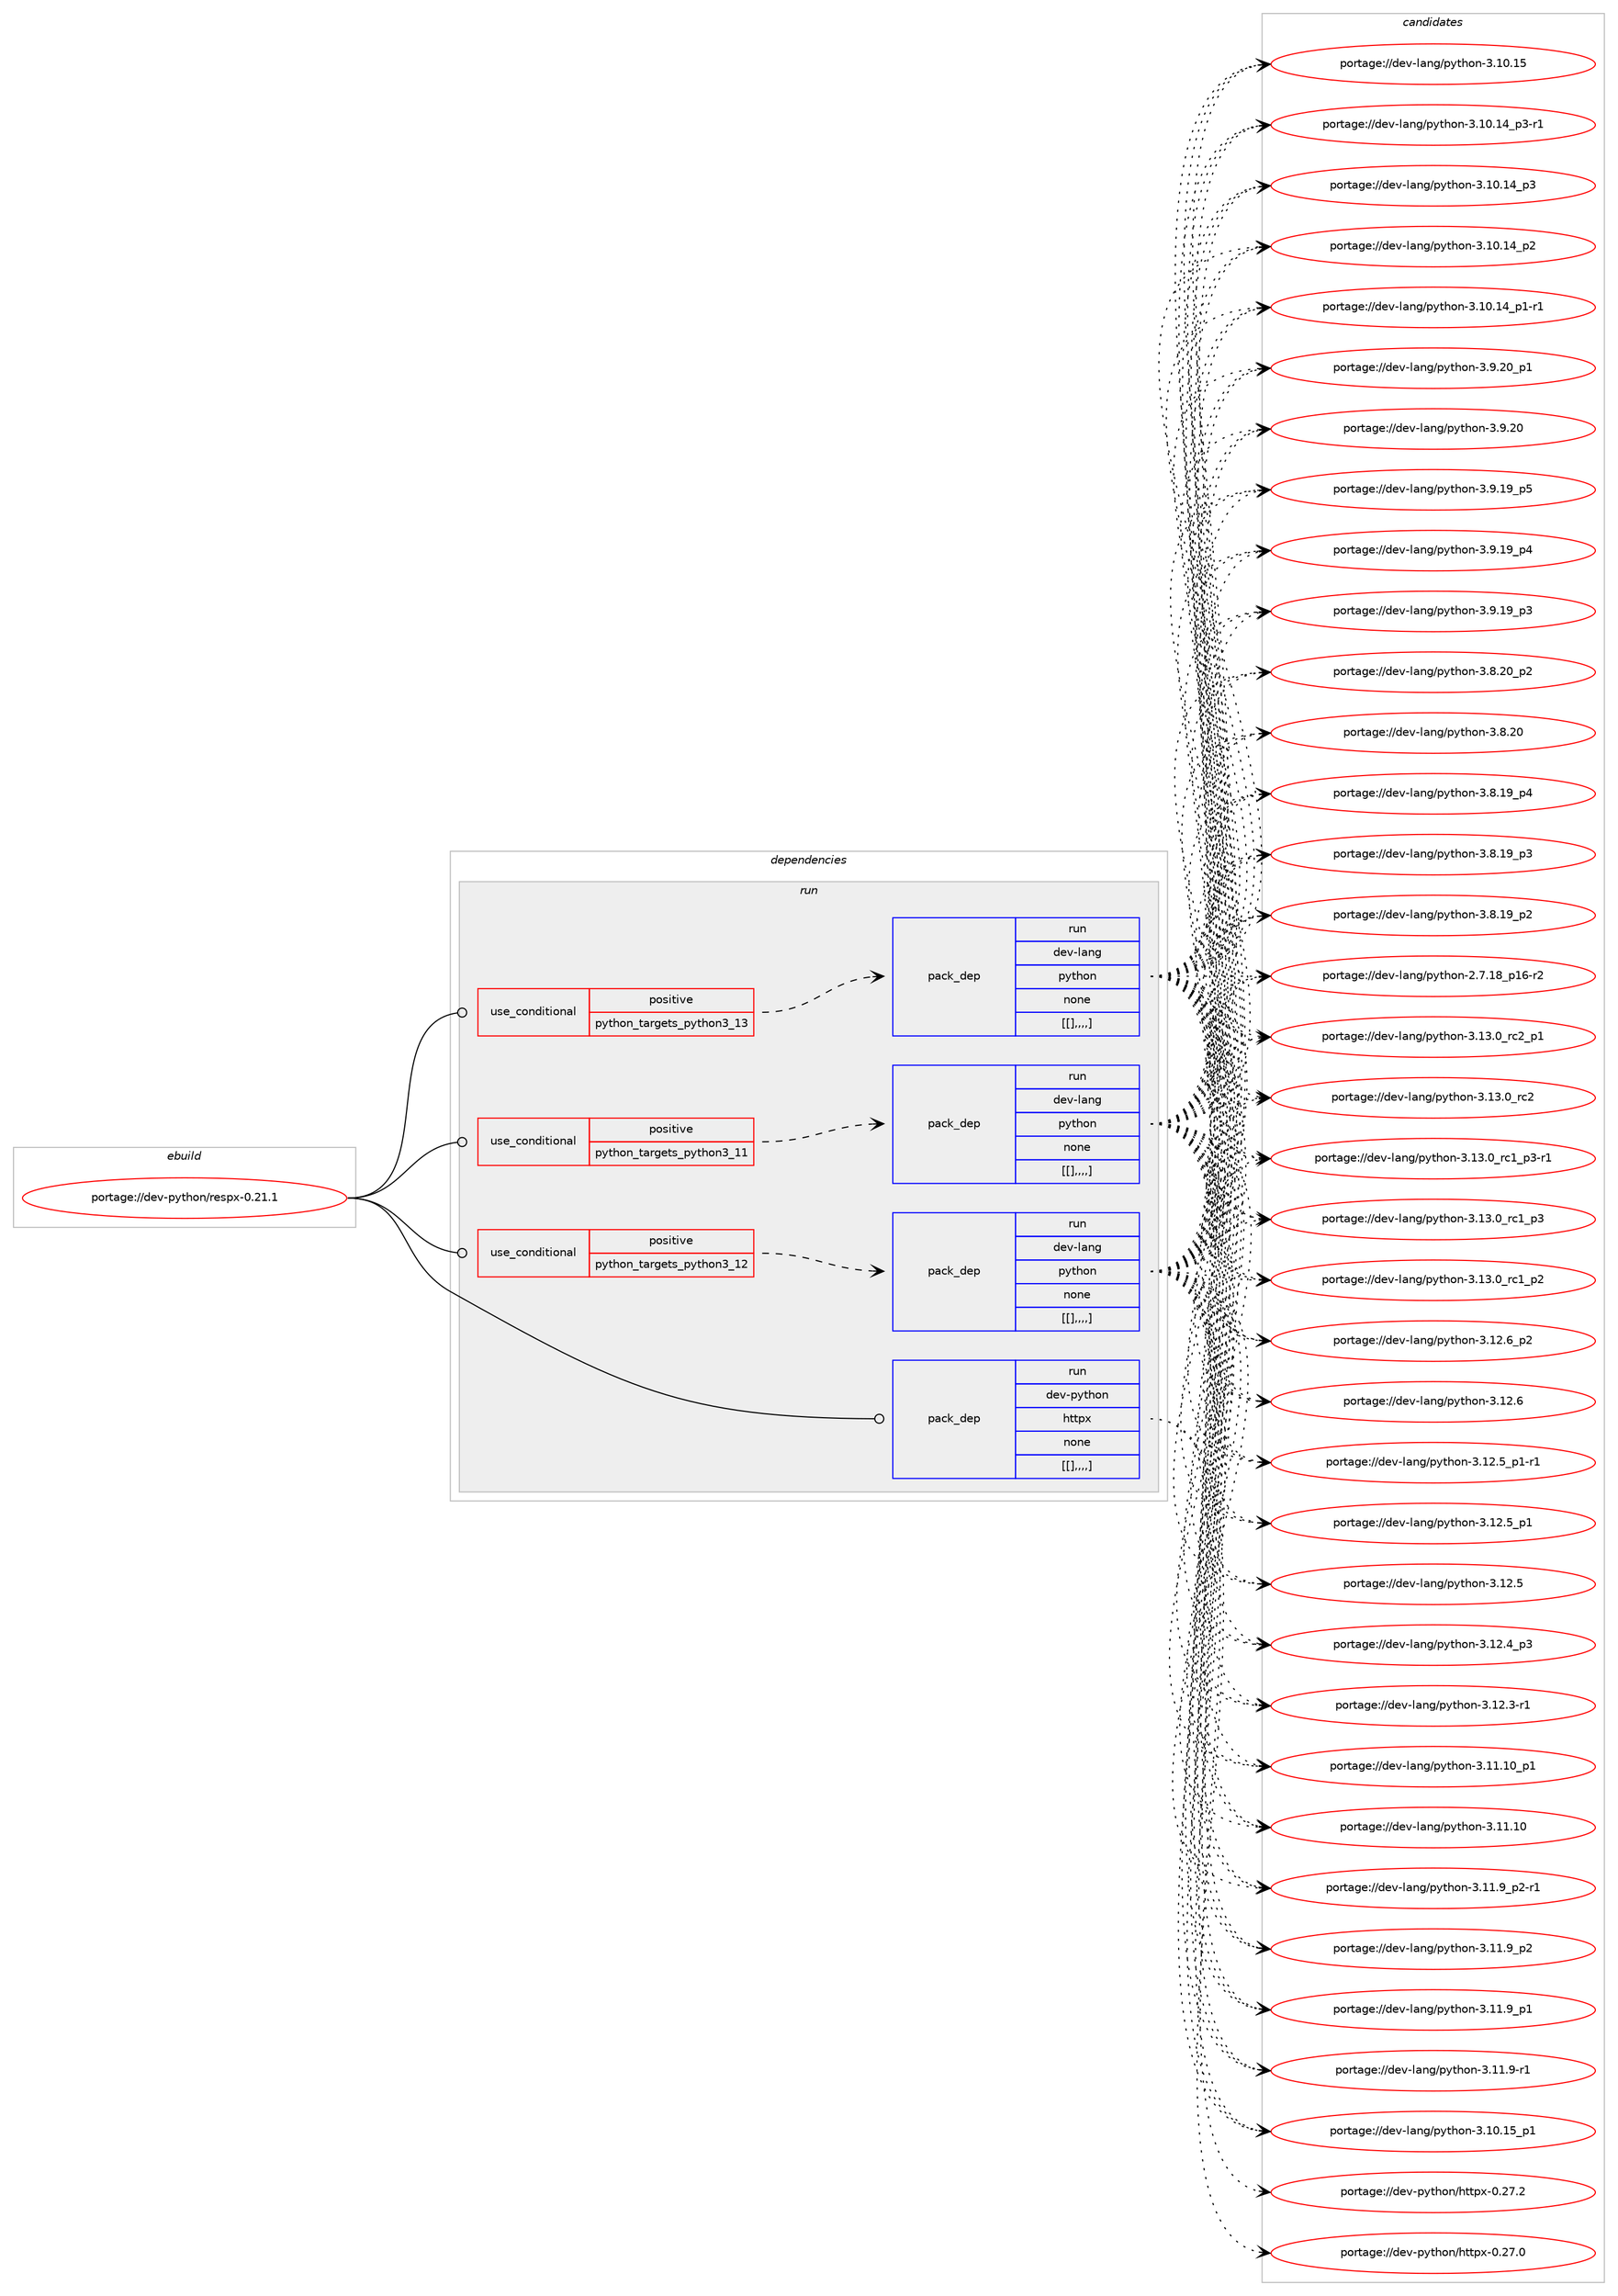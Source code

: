 digraph prolog {

# *************
# Graph options
# *************

newrank=true;
concentrate=true;
compound=true;
graph [rankdir=LR,fontname=Helvetica,fontsize=10,ranksep=1.5];#, ranksep=2.5, nodesep=0.2];
edge  [arrowhead=vee];
node  [fontname=Helvetica,fontsize=10];

# **********
# The ebuild
# **********

subgraph cluster_leftcol {
color=gray;
label=<<i>ebuild</i>>;
id [label="portage://dev-python/respx-0.21.1", color=red, width=4, href="../dev-python/respx-0.21.1.svg"];
}

# ****************
# The dependencies
# ****************

subgraph cluster_midcol {
color=gray;
label=<<i>dependencies</i>>;
subgraph cluster_compile {
fillcolor="#eeeeee";
style=filled;
label=<<i>compile</i>>;
}
subgraph cluster_compileandrun {
fillcolor="#eeeeee";
style=filled;
label=<<i>compile and run</i>>;
}
subgraph cluster_run {
fillcolor="#eeeeee";
style=filled;
label=<<i>run</i>>;
subgraph cond40747 {
dependency165271 [label=<<TABLE BORDER="0" CELLBORDER="1" CELLSPACING="0" CELLPADDING="4"><TR><TD ROWSPAN="3" CELLPADDING="10">use_conditional</TD></TR><TR><TD>positive</TD></TR><TR><TD>python_targets_python3_11</TD></TR></TABLE>>, shape=none, color=red];
subgraph pack123266 {
dependency165272 [label=<<TABLE BORDER="0" CELLBORDER="1" CELLSPACING="0" CELLPADDING="4" WIDTH="220"><TR><TD ROWSPAN="6" CELLPADDING="30">pack_dep</TD></TR><TR><TD WIDTH="110">run</TD></TR><TR><TD>dev-lang</TD></TR><TR><TD>python</TD></TR><TR><TD>none</TD></TR><TR><TD>[[],,,,]</TD></TR></TABLE>>, shape=none, color=blue];
}
dependency165271:e -> dependency165272:w [weight=20,style="dashed",arrowhead="vee"];
}
id:e -> dependency165271:w [weight=20,style="solid",arrowhead="odot"];
subgraph cond40748 {
dependency165273 [label=<<TABLE BORDER="0" CELLBORDER="1" CELLSPACING="0" CELLPADDING="4"><TR><TD ROWSPAN="3" CELLPADDING="10">use_conditional</TD></TR><TR><TD>positive</TD></TR><TR><TD>python_targets_python3_12</TD></TR></TABLE>>, shape=none, color=red];
subgraph pack123267 {
dependency165274 [label=<<TABLE BORDER="0" CELLBORDER="1" CELLSPACING="0" CELLPADDING="4" WIDTH="220"><TR><TD ROWSPAN="6" CELLPADDING="30">pack_dep</TD></TR><TR><TD WIDTH="110">run</TD></TR><TR><TD>dev-lang</TD></TR><TR><TD>python</TD></TR><TR><TD>none</TD></TR><TR><TD>[[],,,,]</TD></TR></TABLE>>, shape=none, color=blue];
}
dependency165273:e -> dependency165274:w [weight=20,style="dashed",arrowhead="vee"];
}
id:e -> dependency165273:w [weight=20,style="solid",arrowhead="odot"];
subgraph cond40749 {
dependency165275 [label=<<TABLE BORDER="0" CELLBORDER="1" CELLSPACING="0" CELLPADDING="4"><TR><TD ROWSPAN="3" CELLPADDING="10">use_conditional</TD></TR><TR><TD>positive</TD></TR><TR><TD>python_targets_python3_13</TD></TR></TABLE>>, shape=none, color=red];
subgraph pack123268 {
dependency165276 [label=<<TABLE BORDER="0" CELLBORDER="1" CELLSPACING="0" CELLPADDING="4" WIDTH="220"><TR><TD ROWSPAN="6" CELLPADDING="30">pack_dep</TD></TR><TR><TD WIDTH="110">run</TD></TR><TR><TD>dev-lang</TD></TR><TR><TD>python</TD></TR><TR><TD>none</TD></TR><TR><TD>[[],,,,]</TD></TR></TABLE>>, shape=none, color=blue];
}
dependency165275:e -> dependency165276:w [weight=20,style="dashed",arrowhead="vee"];
}
id:e -> dependency165275:w [weight=20,style="solid",arrowhead="odot"];
subgraph pack123269 {
dependency165277 [label=<<TABLE BORDER="0" CELLBORDER="1" CELLSPACING="0" CELLPADDING="4" WIDTH="220"><TR><TD ROWSPAN="6" CELLPADDING="30">pack_dep</TD></TR><TR><TD WIDTH="110">run</TD></TR><TR><TD>dev-python</TD></TR><TR><TD>httpx</TD></TR><TR><TD>none</TD></TR><TR><TD>[[],,,,]</TD></TR></TABLE>>, shape=none, color=blue];
}
id:e -> dependency165277:w [weight=20,style="solid",arrowhead="odot"];
}
}

# **************
# The candidates
# **************

subgraph cluster_choices {
rank=same;
color=gray;
label=<<i>candidates</i>>;

subgraph choice123266 {
color=black;
nodesep=1;
choice100101118451089711010347112121116104111110455146495146489511499509511249 [label="portage://dev-lang/python-3.13.0_rc2_p1", color=red, width=4,href="../dev-lang/python-3.13.0_rc2_p1.svg"];
choice10010111845108971101034711212111610411111045514649514648951149950 [label="portage://dev-lang/python-3.13.0_rc2", color=red, width=4,href="../dev-lang/python-3.13.0_rc2.svg"];
choice1001011184510897110103471121211161041111104551464951464895114994995112514511449 [label="portage://dev-lang/python-3.13.0_rc1_p3-r1", color=red, width=4,href="../dev-lang/python-3.13.0_rc1_p3-r1.svg"];
choice100101118451089711010347112121116104111110455146495146489511499499511251 [label="portage://dev-lang/python-3.13.0_rc1_p3", color=red, width=4,href="../dev-lang/python-3.13.0_rc1_p3.svg"];
choice100101118451089711010347112121116104111110455146495146489511499499511250 [label="portage://dev-lang/python-3.13.0_rc1_p2", color=red, width=4,href="../dev-lang/python-3.13.0_rc1_p2.svg"];
choice100101118451089711010347112121116104111110455146495046549511250 [label="portage://dev-lang/python-3.12.6_p2", color=red, width=4,href="../dev-lang/python-3.12.6_p2.svg"];
choice10010111845108971101034711212111610411111045514649504654 [label="portage://dev-lang/python-3.12.6", color=red, width=4,href="../dev-lang/python-3.12.6.svg"];
choice1001011184510897110103471121211161041111104551464950465395112494511449 [label="portage://dev-lang/python-3.12.5_p1-r1", color=red, width=4,href="../dev-lang/python-3.12.5_p1-r1.svg"];
choice100101118451089711010347112121116104111110455146495046539511249 [label="portage://dev-lang/python-3.12.5_p1", color=red, width=4,href="../dev-lang/python-3.12.5_p1.svg"];
choice10010111845108971101034711212111610411111045514649504653 [label="portage://dev-lang/python-3.12.5", color=red, width=4,href="../dev-lang/python-3.12.5.svg"];
choice100101118451089711010347112121116104111110455146495046529511251 [label="portage://dev-lang/python-3.12.4_p3", color=red, width=4,href="../dev-lang/python-3.12.4_p3.svg"];
choice100101118451089711010347112121116104111110455146495046514511449 [label="portage://dev-lang/python-3.12.3-r1", color=red, width=4,href="../dev-lang/python-3.12.3-r1.svg"];
choice10010111845108971101034711212111610411111045514649494649489511249 [label="portage://dev-lang/python-3.11.10_p1", color=red, width=4,href="../dev-lang/python-3.11.10_p1.svg"];
choice1001011184510897110103471121211161041111104551464949464948 [label="portage://dev-lang/python-3.11.10", color=red, width=4,href="../dev-lang/python-3.11.10.svg"];
choice1001011184510897110103471121211161041111104551464949465795112504511449 [label="portage://dev-lang/python-3.11.9_p2-r1", color=red, width=4,href="../dev-lang/python-3.11.9_p2-r1.svg"];
choice100101118451089711010347112121116104111110455146494946579511250 [label="portage://dev-lang/python-3.11.9_p2", color=red, width=4,href="../dev-lang/python-3.11.9_p2.svg"];
choice100101118451089711010347112121116104111110455146494946579511249 [label="portage://dev-lang/python-3.11.9_p1", color=red, width=4,href="../dev-lang/python-3.11.9_p1.svg"];
choice100101118451089711010347112121116104111110455146494946574511449 [label="portage://dev-lang/python-3.11.9-r1", color=red, width=4,href="../dev-lang/python-3.11.9-r1.svg"];
choice10010111845108971101034711212111610411111045514649484649539511249 [label="portage://dev-lang/python-3.10.15_p1", color=red, width=4,href="../dev-lang/python-3.10.15_p1.svg"];
choice1001011184510897110103471121211161041111104551464948464953 [label="portage://dev-lang/python-3.10.15", color=red, width=4,href="../dev-lang/python-3.10.15.svg"];
choice100101118451089711010347112121116104111110455146494846495295112514511449 [label="portage://dev-lang/python-3.10.14_p3-r1", color=red, width=4,href="../dev-lang/python-3.10.14_p3-r1.svg"];
choice10010111845108971101034711212111610411111045514649484649529511251 [label="portage://dev-lang/python-3.10.14_p3", color=red, width=4,href="../dev-lang/python-3.10.14_p3.svg"];
choice10010111845108971101034711212111610411111045514649484649529511250 [label="portage://dev-lang/python-3.10.14_p2", color=red, width=4,href="../dev-lang/python-3.10.14_p2.svg"];
choice100101118451089711010347112121116104111110455146494846495295112494511449 [label="portage://dev-lang/python-3.10.14_p1-r1", color=red, width=4,href="../dev-lang/python-3.10.14_p1-r1.svg"];
choice100101118451089711010347112121116104111110455146574650489511249 [label="portage://dev-lang/python-3.9.20_p1", color=red, width=4,href="../dev-lang/python-3.9.20_p1.svg"];
choice10010111845108971101034711212111610411111045514657465048 [label="portage://dev-lang/python-3.9.20", color=red, width=4,href="../dev-lang/python-3.9.20.svg"];
choice100101118451089711010347112121116104111110455146574649579511253 [label="portage://dev-lang/python-3.9.19_p5", color=red, width=4,href="../dev-lang/python-3.9.19_p5.svg"];
choice100101118451089711010347112121116104111110455146574649579511252 [label="portage://dev-lang/python-3.9.19_p4", color=red, width=4,href="../dev-lang/python-3.9.19_p4.svg"];
choice100101118451089711010347112121116104111110455146574649579511251 [label="portage://dev-lang/python-3.9.19_p3", color=red, width=4,href="../dev-lang/python-3.9.19_p3.svg"];
choice100101118451089711010347112121116104111110455146564650489511250 [label="portage://dev-lang/python-3.8.20_p2", color=red, width=4,href="../dev-lang/python-3.8.20_p2.svg"];
choice10010111845108971101034711212111610411111045514656465048 [label="portage://dev-lang/python-3.8.20", color=red, width=4,href="../dev-lang/python-3.8.20.svg"];
choice100101118451089711010347112121116104111110455146564649579511252 [label="portage://dev-lang/python-3.8.19_p4", color=red, width=4,href="../dev-lang/python-3.8.19_p4.svg"];
choice100101118451089711010347112121116104111110455146564649579511251 [label="portage://dev-lang/python-3.8.19_p3", color=red, width=4,href="../dev-lang/python-3.8.19_p3.svg"];
choice100101118451089711010347112121116104111110455146564649579511250 [label="portage://dev-lang/python-3.8.19_p2", color=red, width=4,href="../dev-lang/python-3.8.19_p2.svg"];
choice100101118451089711010347112121116104111110455046554649569511249544511450 [label="portage://dev-lang/python-2.7.18_p16-r2", color=red, width=4,href="../dev-lang/python-2.7.18_p16-r2.svg"];
dependency165272:e -> choice100101118451089711010347112121116104111110455146495146489511499509511249:w [style=dotted,weight="100"];
dependency165272:e -> choice10010111845108971101034711212111610411111045514649514648951149950:w [style=dotted,weight="100"];
dependency165272:e -> choice1001011184510897110103471121211161041111104551464951464895114994995112514511449:w [style=dotted,weight="100"];
dependency165272:e -> choice100101118451089711010347112121116104111110455146495146489511499499511251:w [style=dotted,weight="100"];
dependency165272:e -> choice100101118451089711010347112121116104111110455146495146489511499499511250:w [style=dotted,weight="100"];
dependency165272:e -> choice100101118451089711010347112121116104111110455146495046549511250:w [style=dotted,weight="100"];
dependency165272:e -> choice10010111845108971101034711212111610411111045514649504654:w [style=dotted,weight="100"];
dependency165272:e -> choice1001011184510897110103471121211161041111104551464950465395112494511449:w [style=dotted,weight="100"];
dependency165272:e -> choice100101118451089711010347112121116104111110455146495046539511249:w [style=dotted,weight="100"];
dependency165272:e -> choice10010111845108971101034711212111610411111045514649504653:w [style=dotted,weight="100"];
dependency165272:e -> choice100101118451089711010347112121116104111110455146495046529511251:w [style=dotted,weight="100"];
dependency165272:e -> choice100101118451089711010347112121116104111110455146495046514511449:w [style=dotted,weight="100"];
dependency165272:e -> choice10010111845108971101034711212111610411111045514649494649489511249:w [style=dotted,weight="100"];
dependency165272:e -> choice1001011184510897110103471121211161041111104551464949464948:w [style=dotted,weight="100"];
dependency165272:e -> choice1001011184510897110103471121211161041111104551464949465795112504511449:w [style=dotted,weight="100"];
dependency165272:e -> choice100101118451089711010347112121116104111110455146494946579511250:w [style=dotted,weight="100"];
dependency165272:e -> choice100101118451089711010347112121116104111110455146494946579511249:w [style=dotted,weight="100"];
dependency165272:e -> choice100101118451089711010347112121116104111110455146494946574511449:w [style=dotted,weight="100"];
dependency165272:e -> choice10010111845108971101034711212111610411111045514649484649539511249:w [style=dotted,weight="100"];
dependency165272:e -> choice1001011184510897110103471121211161041111104551464948464953:w [style=dotted,weight="100"];
dependency165272:e -> choice100101118451089711010347112121116104111110455146494846495295112514511449:w [style=dotted,weight="100"];
dependency165272:e -> choice10010111845108971101034711212111610411111045514649484649529511251:w [style=dotted,weight="100"];
dependency165272:e -> choice10010111845108971101034711212111610411111045514649484649529511250:w [style=dotted,weight="100"];
dependency165272:e -> choice100101118451089711010347112121116104111110455146494846495295112494511449:w [style=dotted,weight="100"];
dependency165272:e -> choice100101118451089711010347112121116104111110455146574650489511249:w [style=dotted,weight="100"];
dependency165272:e -> choice10010111845108971101034711212111610411111045514657465048:w [style=dotted,weight="100"];
dependency165272:e -> choice100101118451089711010347112121116104111110455146574649579511253:w [style=dotted,weight="100"];
dependency165272:e -> choice100101118451089711010347112121116104111110455146574649579511252:w [style=dotted,weight="100"];
dependency165272:e -> choice100101118451089711010347112121116104111110455146574649579511251:w [style=dotted,weight="100"];
dependency165272:e -> choice100101118451089711010347112121116104111110455146564650489511250:w [style=dotted,weight="100"];
dependency165272:e -> choice10010111845108971101034711212111610411111045514656465048:w [style=dotted,weight="100"];
dependency165272:e -> choice100101118451089711010347112121116104111110455146564649579511252:w [style=dotted,weight="100"];
dependency165272:e -> choice100101118451089711010347112121116104111110455146564649579511251:w [style=dotted,weight="100"];
dependency165272:e -> choice100101118451089711010347112121116104111110455146564649579511250:w [style=dotted,weight="100"];
dependency165272:e -> choice100101118451089711010347112121116104111110455046554649569511249544511450:w [style=dotted,weight="100"];
}
subgraph choice123267 {
color=black;
nodesep=1;
choice100101118451089711010347112121116104111110455146495146489511499509511249 [label="portage://dev-lang/python-3.13.0_rc2_p1", color=red, width=4,href="../dev-lang/python-3.13.0_rc2_p1.svg"];
choice10010111845108971101034711212111610411111045514649514648951149950 [label="portage://dev-lang/python-3.13.0_rc2", color=red, width=4,href="../dev-lang/python-3.13.0_rc2.svg"];
choice1001011184510897110103471121211161041111104551464951464895114994995112514511449 [label="portage://dev-lang/python-3.13.0_rc1_p3-r1", color=red, width=4,href="../dev-lang/python-3.13.0_rc1_p3-r1.svg"];
choice100101118451089711010347112121116104111110455146495146489511499499511251 [label="portage://dev-lang/python-3.13.0_rc1_p3", color=red, width=4,href="../dev-lang/python-3.13.0_rc1_p3.svg"];
choice100101118451089711010347112121116104111110455146495146489511499499511250 [label="portage://dev-lang/python-3.13.0_rc1_p2", color=red, width=4,href="../dev-lang/python-3.13.0_rc1_p2.svg"];
choice100101118451089711010347112121116104111110455146495046549511250 [label="portage://dev-lang/python-3.12.6_p2", color=red, width=4,href="../dev-lang/python-3.12.6_p2.svg"];
choice10010111845108971101034711212111610411111045514649504654 [label="portage://dev-lang/python-3.12.6", color=red, width=4,href="../dev-lang/python-3.12.6.svg"];
choice1001011184510897110103471121211161041111104551464950465395112494511449 [label="portage://dev-lang/python-3.12.5_p1-r1", color=red, width=4,href="../dev-lang/python-3.12.5_p1-r1.svg"];
choice100101118451089711010347112121116104111110455146495046539511249 [label="portage://dev-lang/python-3.12.5_p1", color=red, width=4,href="../dev-lang/python-3.12.5_p1.svg"];
choice10010111845108971101034711212111610411111045514649504653 [label="portage://dev-lang/python-3.12.5", color=red, width=4,href="../dev-lang/python-3.12.5.svg"];
choice100101118451089711010347112121116104111110455146495046529511251 [label="portage://dev-lang/python-3.12.4_p3", color=red, width=4,href="../dev-lang/python-3.12.4_p3.svg"];
choice100101118451089711010347112121116104111110455146495046514511449 [label="portage://dev-lang/python-3.12.3-r1", color=red, width=4,href="../dev-lang/python-3.12.3-r1.svg"];
choice10010111845108971101034711212111610411111045514649494649489511249 [label="portage://dev-lang/python-3.11.10_p1", color=red, width=4,href="../dev-lang/python-3.11.10_p1.svg"];
choice1001011184510897110103471121211161041111104551464949464948 [label="portage://dev-lang/python-3.11.10", color=red, width=4,href="../dev-lang/python-3.11.10.svg"];
choice1001011184510897110103471121211161041111104551464949465795112504511449 [label="portage://dev-lang/python-3.11.9_p2-r1", color=red, width=4,href="../dev-lang/python-3.11.9_p2-r1.svg"];
choice100101118451089711010347112121116104111110455146494946579511250 [label="portage://dev-lang/python-3.11.9_p2", color=red, width=4,href="../dev-lang/python-3.11.9_p2.svg"];
choice100101118451089711010347112121116104111110455146494946579511249 [label="portage://dev-lang/python-3.11.9_p1", color=red, width=4,href="../dev-lang/python-3.11.9_p1.svg"];
choice100101118451089711010347112121116104111110455146494946574511449 [label="portage://dev-lang/python-3.11.9-r1", color=red, width=4,href="../dev-lang/python-3.11.9-r1.svg"];
choice10010111845108971101034711212111610411111045514649484649539511249 [label="portage://dev-lang/python-3.10.15_p1", color=red, width=4,href="../dev-lang/python-3.10.15_p1.svg"];
choice1001011184510897110103471121211161041111104551464948464953 [label="portage://dev-lang/python-3.10.15", color=red, width=4,href="../dev-lang/python-3.10.15.svg"];
choice100101118451089711010347112121116104111110455146494846495295112514511449 [label="portage://dev-lang/python-3.10.14_p3-r1", color=red, width=4,href="../dev-lang/python-3.10.14_p3-r1.svg"];
choice10010111845108971101034711212111610411111045514649484649529511251 [label="portage://dev-lang/python-3.10.14_p3", color=red, width=4,href="../dev-lang/python-3.10.14_p3.svg"];
choice10010111845108971101034711212111610411111045514649484649529511250 [label="portage://dev-lang/python-3.10.14_p2", color=red, width=4,href="../dev-lang/python-3.10.14_p2.svg"];
choice100101118451089711010347112121116104111110455146494846495295112494511449 [label="portage://dev-lang/python-3.10.14_p1-r1", color=red, width=4,href="../dev-lang/python-3.10.14_p1-r1.svg"];
choice100101118451089711010347112121116104111110455146574650489511249 [label="portage://dev-lang/python-3.9.20_p1", color=red, width=4,href="../dev-lang/python-3.9.20_p1.svg"];
choice10010111845108971101034711212111610411111045514657465048 [label="portage://dev-lang/python-3.9.20", color=red, width=4,href="../dev-lang/python-3.9.20.svg"];
choice100101118451089711010347112121116104111110455146574649579511253 [label="portage://dev-lang/python-3.9.19_p5", color=red, width=4,href="../dev-lang/python-3.9.19_p5.svg"];
choice100101118451089711010347112121116104111110455146574649579511252 [label="portage://dev-lang/python-3.9.19_p4", color=red, width=4,href="../dev-lang/python-3.9.19_p4.svg"];
choice100101118451089711010347112121116104111110455146574649579511251 [label="portage://dev-lang/python-3.9.19_p3", color=red, width=4,href="../dev-lang/python-3.9.19_p3.svg"];
choice100101118451089711010347112121116104111110455146564650489511250 [label="portage://dev-lang/python-3.8.20_p2", color=red, width=4,href="../dev-lang/python-3.8.20_p2.svg"];
choice10010111845108971101034711212111610411111045514656465048 [label="portage://dev-lang/python-3.8.20", color=red, width=4,href="../dev-lang/python-3.8.20.svg"];
choice100101118451089711010347112121116104111110455146564649579511252 [label="portage://dev-lang/python-3.8.19_p4", color=red, width=4,href="../dev-lang/python-3.8.19_p4.svg"];
choice100101118451089711010347112121116104111110455146564649579511251 [label="portage://dev-lang/python-3.8.19_p3", color=red, width=4,href="../dev-lang/python-3.8.19_p3.svg"];
choice100101118451089711010347112121116104111110455146564649579511250 [label="portage://dev-lang/python-3.8.19_p2", color=red, width=4,href="../dev-lang/python-3.8.19_p2.svg"];
choice100101118451089711010347112121116104111110455046554649569511249544511450 [label="portage://dev-lang/python-2.7.18_p16-r2", color=red, width=4,href="../dev-lang/python-2.7.18_p16-r2.svg"];
dependency165274:e -> choice100101118451089711010347112121116104111110455146495146489511499509511249:w [style=dotted,weight="100"];
dependency165274:e -> choice10010111845108971101034711212111610411111045514649514648951149950:w [style=dotted,weight="100"];
dependency165274:e -> choice1001011184510897110103471121211161041111104551464951464895114994995112514511449:w [style=dotted,weight="100"];
dependency165274:e -> choice100101118451089711010347112121116104111110455146495146489511499499511251:w [style=dotted,weight="100"];
dependency165274:e -> choice100101118451089711010347112121116104111110455146495146489511499499511250:w [style=dotted,weight="100"];
dependency165274:e -> choice100101118451089711010347112121116104111110455146495046549511250:w [style=dotted,weight="100"];
dependency165274:e -> choice10010111845108971101034711212111610411111045514649504654:w [style=dotted,weight="100"];
dependency165274:e -> choice1001011184510897110103471121211161041111104551464950465395112494511449:w [style=dotted,weight="100"];
dependency165274:e -> choice100101118451089711010347112121116104111110455146495046539511249:w [style=dotted,weight="100"];
dependency165274:e -> choice10010111845108971101034711212111610411111045514649504653:w [style=dotted,weight="100"];
dependency165274:e -> choice100101118451089711010347112121116104111110455146495046529511251:w [style=dotted,weight="100"];
dependency165274:e -> choice100101118451089711010347112121116104111110455146495046514511449:w [style=dotted,weight="100"];
dependency165274:e -> choice10010111845108971101034711212111610411111045514649494649489511249:w [style=dotted,weight="100"];
dependency165274:e -> choice1001011184510897110103471121211161041111104551464949464948:w [style=dotted,weight="100"];
dependency165274:e -> choice1001011184510897110103471121211161041111104551464949465795112504511449:w [style=dotted,weight="100"];
dependency165274:e -> choice100101118451089711010347112121116104111110455146494946579511250:w [style=dotted,weight="100"];
dependency165274:e -> choice100101118451089711010347112121116104111110455146494946579511249:w [style=dotted,weight="100"];
dependency165274:e -> choice100101118451089711010347112121116104111110455146494946574511449:w [style=dotted,weight="100"];
dependency165274:e -> choice10010111845108971101034711212111610411111045514649484649539511249:w [style=dotted,weight="100"];
dependency165274:e -> choice1001011184510897110103471121211161041111104551464948464953:w [style=dotted,weight="100"];
dependency165274:e -> choice100101118451089711010347112121116104111110455146494846495295112514511449:w [style=dotted,weight="100"];
dependency165274:e -> choice10010111845108971101034711212111610411111045514649484649529511251:w [style=dotted,weight="100"];
dependency165274:e -> choice10010111845108971101034711212111610411111045514649484649529511250:w [style=dotted,weight="100"];
dependency165274:e -> choice100101118451089711010347112121116104111110455146494846495295112494511449:w [style=dotted,weight="100"];
dependency165274:e -> choice100101118451089711010347112121116104111110455146574650489511249:w [style=dotted,weight="100"];
dependency165274:e -> choice10010111845108971101034711212111610411111045514657465048:w [style=dotted,weight="100"];
dependency165274:e -> choice100101118451089711010347112121116104111110455146574649579511253:w [style=dotted,weight="100"];
dependency165274:e -> choice100101118451089711010347112121116104111110455146574649579511252:w [style=dotted,weight="100"];
dependency165274:e -> choice100101118451089711010347112121116104111110455146574649579511251:w [style=dotted,weight="100"];
dependency165274:e -> choice100101118451089711010347112121116104111110455146564650489511250:w [style=dotted,weight="100"];
dependency165274:e -> choice10010111845108971101034711212111610411111045514656465048:w [style=dotted,weight="100"];
dependency165274:e -> choice100101118451089711010347112121116104111110455146564649579511252:w [style=dotted,weight="100"];
dependency165274:e -> choice100101118451089711010347112121116104111110455146564649579511251:w [style=dotted,weight="100"];
dependency165274:e -> choice100101118451089711010347112121116104111110455146564649579511250:w [style=dotted,weight="100"];
dependency165274:e -> choice100101118451089711010347112121116104111110455046554649569511249544511450:w [style=dotted,weight="100"];
}
subgraph choice123268 {
color=black;
nodesep=1;
choice100101118451089711010347112121116104111110455146495146489511499509511249 [label="portage://dev-lang/python-3.13.0_rc2_p1", color=red, width=4,href="../dev-lang/python-3.13.0_rc2_p1.svg"];
choice10010111845108971101034711212111610411111045514649514648951149950 [label="portage://dev-lang/python-3.13.0_rc2", color=red, width=4,href="../dev-lang/python-3.13.0_rc2.svg"];
choice1001011184510897110103471121211161041111104551464951464895114994995112514511449 [label="portage://dev-lang/python-3.13.0_rc1_p3-r1", color=red, width=4,href="../dev-lang/python-3.13.0_rc1_p3-r1.svg"];
choice100101118451089711010347112121116104111110455146495146489511499499511251 [label="portage://dev-lang/python-3.13.0_rc1_p3", color=red, width=4,href="../dev-lang/python-3.13.0_rc1_p3.svg"];
choice100101118451089711010347112121116104111110455146495146489511499499511250 [label="portage://dev-lang/python-3.13.0_rc1_p2", color=red, width=4,href="../dev-lang/python-3.13.0_rc1_p2.svg"];
choice100101118451089711010347112121116104111110455146495046549511250 [label="portage://dev-lang/python-3.12.6_p2", color=red, width=4,href="../dev-lang/python-3.12.6_p2.svg"];
choice10010111845108971101034711212111610411111045514649504654 [label="portage://dev-lang/python-3.12.6", color=red, width=4,href="../dev-lang/python-3.12.6.svg"];
choice1001011184510897110103471121211161041111104551464950465395112494511449 [label="portage://dev-lang/python-3.12.5_p1-r1", color=red, width=4,href="../dev-lang/python-3.12.5_p1-r1.svg"];
choice100101118451089711010347112121116104111110455146495046539511249 [label="portage://dev-lang/python-3.12.5_p1", color=red, width=4,href="../dev-lang/python-3.12.5_p1.svg"];
choice10010111845108971101034711212111610411111045514649504653 [label="portage://dev-lang/python-3.12.5", color=red, width=4,href="../dev-lang/python-3.12.5.svg"];
choice100101118451089711010347112121116104111110455146495046529511251 [label="portage://dev-lang/python-3.12.4_p3", color=red, width=4,href="../dev-lang/python-3.12.4_p3.svg"];
choice100101118451089711010347112121116104111110455146495046514511449 [label="portage://dev-lang/python-3.12.3-r1", color=red, width=4,href="../dev-lang/python-3.12.3-r1.svg"];
choice10010111845108971101034711212111610411111045514649494649489511249 [label="portage://dev-lang/python-3.11.10_p1", color=red, width=4,href="../dev-lang/python-3.11.10_p1.svg"];
choice1001011184510897110103471121211161041111104551464949464948 [label="portage://dev-lang/python-3.11.10", color=red, width=4,href="../dev-lang/python-3.11.10.svg"];
choice1001011184510897110103471121211161041111104551464949465795112504511449 [label="portage://dev-lang/python-3.11.9_p2-r1", color=red, width=4,href="../dev-lang/python-3.11.9_p2-r1.svg"];
choice100101118451089711010347112121116104111110455146494946579511250 [label="portage://dev-lang/python-3.11.9_p2", color=red, width=4,href="../dev-lang/python-3.11.9_p2.svg"];
choice100101118451089711010347112121116104111110455146494946579511249 [label="portage://dev-lang/python-3.11.9_p1", color=red, width=4,href="../dev-lang/python-3.11.9_p1.svg"];
choice100101118451089711010347112121116104111110455146494946574511449 [label="portage://dev-lang/python-3.11.9-r1", color=red, width=4,href="../dev-lang/python-3.11.9-r1.svg"];
choice10010111845108971101034711212111610411111045514649484649539511249 [label="portage://dev-lang/python-3.10.15_p1", color=red, width=4,href="../dev-lang/python-3.10.15_p1.svg"];
choice1001011184510897110103471121211161041111104551464948464953 [label="portage://dev-lang/python-3.10.15", color=red, width=4,href="../dev-lang/python-3.10.15.svg"];
choice100101118451089711010347112121116104111110455146494846495295112514511449 [label="portage://dev-lang/python-3.10.14_p3-r1", color=red, width=4,href="../dev-lang/python-3.10.14_p3-r1.svg"];
choice10010111845108971101034711212111610411111045514649484649529511251 [label="portage://dev-lang/python-3.10.14_p3", color=red, width=4,href="../dev-lang/python-3.10.14_p3.svg"];
choice10010111845108971101034711212111610411111045514649484649529511250 [label="portage://dev-lang/python-3.10.14_p2", color=red, width=4,href="../dev-lang/python-3.10.14_p2.svg"];
choice100101118451089711010347112121116104111110455146494846495295112494511449 [label="portage://dev-lang/python-3.10.14_p1-r1", color=red, width=4,href="../dev-lang/python-3.10.14_p1-r1.svg"];
choice100101118451089711010347112121116104111110455146574650489511249 [label="portage://dev-lang/python-3.9.20_p1", color=red, width=4,href="../dev-lang/python-3.9.20_p1.svg"];
choice10010111845108971101034711212111610411111045514657465048 [label="portage://dev-lang/python-3.9.20", color=red, width=4,href="../dev-lang/python-3.9.20.svg"];
choice100101118451089711010347112121116104111110455146574649579511253 [label="portage://dev-lang/python-3.9.19_p5", color=red, width=4,href="../dev-lang/python-3.9.19_p5.svg"];
choice100101118451089711010347112121116104111110455146574649579511252 [label="portage://dev-lang/python-3.9.19_p4", color=red, width=4,href="../dev-lang/python-3.9.19_p4.svg"];
choice100101118451089711010347112121116104111110455146574649579511251 [label="portage://dev-lang/python-3.9.19_p3", color=red, width=4,href="../dev-lang/python-3.9.19_p3.svg"];
choice100101118451089711010347112121116104111110455146564650489511250 [label="portage://dev-lang/python-3.8.20_p2", color=red, width=4,href="../dev-lang/python-3.8.20_p2.svg"];
choice10010111845108971101034711212111610411111045514656465048 [label="portage://dev-lang/python-3.8.20", color=red, width=4,href="../dev-lang/python-3.8.20.svg"];
choice100101118451089711010347112121116104111110455146564649579511252 [label="portage://dev-lang/python-3.8.19_p4", color=red, width=4,href="../dev-lang/python-3.8.19_p4.svg"];
choice100101118451089711010347112121116104111110455146564649579511251 [label="portage://dev-lang/python-3.8.19_p3", color=red, width=4,href="../dev-lang/python-3.8.19_p3.svg"];
choice100101118451089711010347112121116104111110455146564649579511250 [label="portage://dev-lang/python-3.8.19_p2", color=red, width=4,href="../dev-lang/python-3.8.19_p2.svg"];
choice100101118451089711010347112121116104111110455046554649569511249544511450 [label="portage://dev-lang/python-2.7.18_p16-r2", color=red, width=4,href="../dev-lang/python-2.7.18_p16-r2.svg"];
dependency165276:e -> choice100101118451089711010347112121116104111110455146495146489511499509511249:w [style=dotted,weight="100"];
dependency165276:e -> choice10010111845108971101034711212111610411111045514649514648951149950:w [style=dotted,weight="100"];
dependency165276:e -> choice1001011184510897110103471121211161041111104551464951464895114994995112514511449:w [style=dotted,weight="100"];
dependency165276:e -> choice100101118451089711010347112121116104111110455146495146489511499499511251:w [style=dotted,weight="100"];
dependency165276:e -> choice100101118451089711010347112121116104111110455146495146489511499499511250:w [style=dotted,weight="100"];
dependency165276:e -> choice100101118451089711010347112121116104111110455146495046549511250:w [style=dotted,weight="100"];
dependency165276:e -> choice10010111845108971101034711212111610411111045514649504654:w [style=dotted,weight="100"];
dependency165276:e -> choice1001011184510897110103471121211161041111104551464950465395112494511449:w [style=dotted,weight="100"];
dependency165276:e -> choice100101118451089711010347112121116104111110455146495046539511249:w [style=dotted,weight="100"];
dependency165276:e -> choice10010111845108971101034711212111610411111045514649504653:w [style=dotted,weight="100"];
dependency165276:e -> choice100101118451089711010347112121116104111110455146495046529511251:w [style=dotted,weight="100"];
dependency165276:e -> choice100101118451089711010347112121116104111110455146495046514511449:w [style=dotted,weight="100"];
dependency165276:e -> choice10010111845108971101034711212111610411111045514649494649489511249:w [style=dotted,weight="100"];
dependency165276:e -> choice1001011184510897110103471121211161041111104551464949464948:w [style=dotted,weight="100"];
dependency165276:e -> choice1001011184510897110103471121211161041111104551464949465795112504511449:w [style=dotted,weight="100"];
dependency165276:e -> choice100101118451089711010347112121116104111110455146494946579511250:w [style=dotted,weight="100"];
dependency165276:e -> choice100101118451089711010347112121116104111110455146494946579511249:w [style=dotted,weight="100"];
dependency165276:e -> choice100101118451089711010347112121116104111110455146494946574511449:w [style=dotted,weight="100"];
dependency165276:e -> choice10010111845108971101034711212111610411111045514649484649539511249:w [style=dotted,weight="100"];
dependency165276:e -> choice1001011184510897110103471121211161041111104551464948464953:w [style=dotted,weight="100"];
dependency165276:e -> choice100101118451089711010347112121116104111110455146494846495295112514511449:w [style=dotted,weight="100"];
dependency165276:e -> choice10010111845108971101034711212111610411111045514649484649529511251:w [style=dotted,weight="100"];
dependency165276:e -> choice10010111845108971101034711212111610411111045514649484649529511250:w [style=dotted,weight="100"];
dependency165276:e -> choice100101118451089711010347112121116104111110455146494846495295112494511449:w [style=dotted,weight="100"];
dependency165276:e -> choice100101118451089711010347112121116104111110455146574650489511249:w [style=dotted,weight="100"];
dependency165276:e -> choice10010111845108971101034711212111610411111045514657465048:w [style=dotted,weight="100"];
dependency165276:e -> choice100101118451089711010347112121116104111110455146574649579511253:w [style=dotted,weight="100"];
dependency165276:e -> choice100101118451089711010347112121116104111110455146574649579511252:w [style=dotted,weight="100"];
dependency165276:e -> choice100101118451089711010347112121116104111110455146574649579511251:w [style=dotted,weight="100"];
dependency165276:e -> choice100101118451089711010347112121116104111110455146564650489511250:w [style=dotted,weight="100"];
dependency165276:e -> choice10010111845108971101034711212111610411111045514656465048:w [style=dotted,weight="100"];
dependency165276:e -> choice100101118451089711010347112121116104111110455146564649579511252:w [style=dotted,weight="100"];
dependency165276:e -> choice100101118451089711010347112121116104111110455146564649579511251:w [style=dotted,weight="100"];
dependency165276:e -> choice100101118451089711010347112121116104111110455146564649579511250:w [style=dotted,weight="100"];
dependency165276:e -> choice100101118451089711010347112121116104111110455046554649569511249544511450:w [style=dotted,weight="100"];
}
subgraph choice123269 {
color=black;
nodesep=1;
choice100101118451121211161041111104710411611611212045484650554650 [label="portage://dev-python/httpx-0.27.2", color=red, width=4,href="../dev-python/httpx-0.27.2.svg"];
choice100101118451121211161041111104710411611611212045484650554648 [label="portage://dev-python/httpx-0.27.0", color=red, width=4,href="../dev-python/httpx-0.27.0.svg"];
dependency165277:e -> choice100101118451121211161041111104710411611611212045484650554650:w [style=dotted,weight="100"];
dependency165277:e -> choice100101118451121211161041111104710411611611212045484650554648:w [style=dotted,weight="100"];
}
}

}
